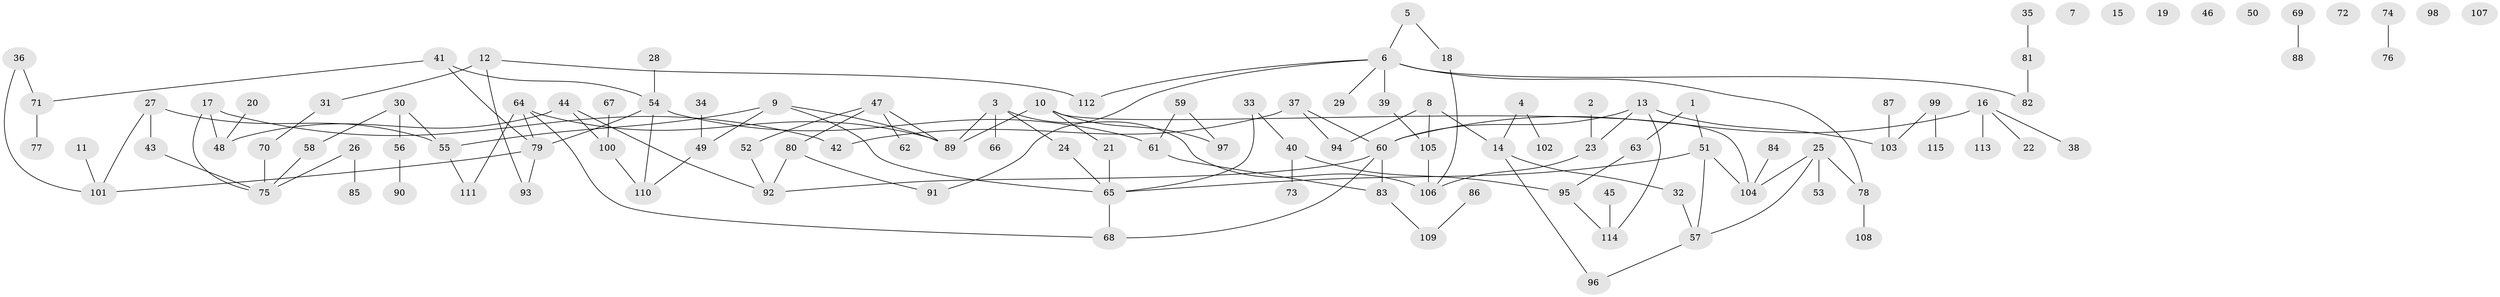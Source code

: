 // Generated by graph-tools (version 1.1) at 2025/25/03/09/25 03:25:20]
// undirected, 115 vertices, 133 edges
graph export_dot {
graph [start="1"]
  node [color=gray90,style=filled];
  1;
  2;
  3;
  4;
  5;
  6;
  7;
  8;
  9;
  10;
  11;
  12;
  13;
  14;
  15;
  16;
  17;
  18;
  19;
  20;
  21;
  22;
  23;
  24;
  25;
  26;
  27;
  28;
  29;
  30;
  31;
  32;
  33;
  34;
  35;
  36;
  37;
  38;
  39;
  40;
  41;
  42;
  43;
  44;
  45;
  46;
  47;
  48;
  49;
  50;
  51;
  52;
  53;
  54;
  55;
  56;
  57;
  58;
  59;
  60;
  61;
  62;
  63;
  64;
  65;
  66;
  67;
  68;
  69;
  70;
  71;
  72;
  73;
  74;
  75;
  76;
  77;
  78;
  79;
  80;
  81;
  82;
  83;
  84;
  85;
  86;
  87;
  88;
  89;
  90;
  91;
  92;
  93;
  94;
  95;
  96;
  97;
  98;
  99;
  100;
  101;
  102;
  103;
  104;
  105;
  106;
  107;
  108;
  109;
  110;
  111;
  112;
  113;
  114;
  115;
  1 -- 51;
  1 -- 63;
  2 -- 23;
  3 -- 24;
  3 -- 66;
  3 -- 89;
  3 -- 106;
  4 -- 14;
  4 -- 102;
  5 -- 6;
  5 -- 18;
  6 -- 29;
  6 -- 39;
  6 -- 78;
  6 -- 82;
  6 -- 91;
  6 -- 112;
  8 -- 14;
  8 -- 94;
  8 -- 105;
  9 -- 49;
  9 -- 55;
  9 -- 65;
  9 -- 89;
  10 -- 21;
  10 -- 89;
  10 -- 97;
  10 -- 104;
  11 -- 101;
  12 -- 31;
  12 -- 93;
  12 -- 112;
  13 -- 23;
  13 -- 60;
  13 -- 103;
  13 -- 114;
  14 -- 32;
  14 -- 96;
  16 -- 22;
  16 -- 38;
  16 -- 60;
  16 -- 113;
  17 -- 42;
  17 -- 48;
  17 -- 75;
  18 -- 106;
  20 -- 48;
  21 -- 65;
  23 -- 106;
  24 -- 65;
  25 -- 53;
  25 -- 57;
  25 -- 78;
  25 -- 104;
  26 -- 75;
  26 -- 85;
  27 -- 43;
  27 -- 55;
  27 -- 101;
  28 -- 54;
  30 -- 55;
  30 -- 56;
  30 -- 58;
  31 -- 70;
  32 -- 57;
  33 -- 40;
  33 -- 65;
  34 -- 49;
  35 -- 81;
  36 -- 71;
  36 -- 101;
  37 -- 42;
  37 -- 60;
  37 -- 94;
  39 -- 105;
  40 -- 73;
  40 -- 95;
  41 -- 54;
  41 -- 71;
  41 -- 79;
  43 -- 75;
  44 -- 48;
  44 -- 92;
  44 -- 100;
  45 -- 114;
  47 -- 52;
  47 -- 62;
  47 -- 80;
  47 -- 89;
  49 -- 110;
  51 -- 57;
  51 -- 65;
  51 -- 104;
  52 -- 92;
  54 -- 61;
  54 -- 79;
  54 -- 110;
  55 -- 111;
  56 -- 90;
  57 -- 96;
  58 -- 75;
  59 -- 61;
  59 -- 97;
  60 -- 68;
  60 -- 83;
  60 -- 92;
  61 -- 83;
  63 -- 95;
  64 -- 68;
  64 -- 79;
  64 -- 89;
  64 -- 111;
  65 -- 68;
  67 -- 100;
  69 -- 88;
  70 -- 75;
  71 -- 77;
  74 -- 76;
  78 -- 108;
  79 -- 93;
  79 -- 101;
  80 -- 91;
  80 -- 92;
  81 -- 82;
  83 -- 109;
  84 -- 104;
  86 -- 109;
  87 -- 103;
  95 -- 114;
  99 -- 103;
  99 -- 115;
  100 -- 110;
  105 -- 106;
}
